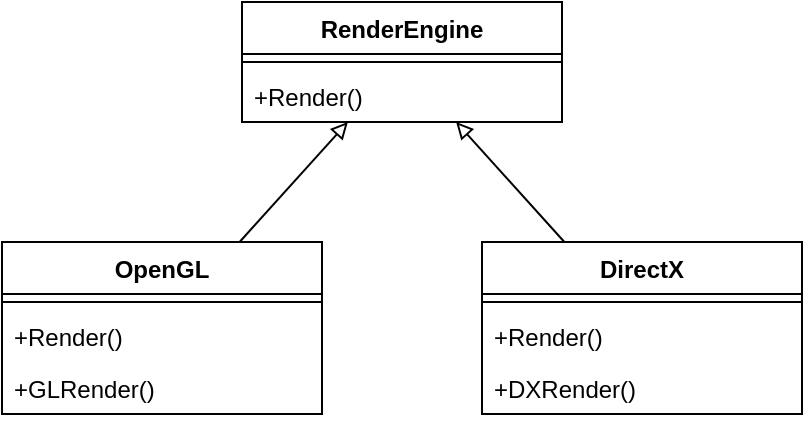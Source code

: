 <mxfile version="22.1.11" type="device">
  <diagram name="第 1 页" id="jyDhEwnbwvh30GMcPYmt">
    <mxGraphModel dx="1434" dy="844" grid="1" gridSize="10" guides="1" tooltips="1" connect="1" arrows="1" fold="1" page="1" pageScale="1" pageWidth="827" pageHeight="1169" math="0" shadow="0">
      <root>
        <mxCell id="0" />
        <mxCell id="1" parent="0" />
        <mxCell id="igzNjETl-hKrY4zLn9mL-1" value="RenderEngine" style="swimlane;fontStyle=1;align=center;verticalAlign=top;childLayout=stackLayout;horizontal=1;startSize=26;horizontalStack=0;resizeParent=1;resizeParentMax=0;resizeLast=0;collapsible=1;marginBottom=0;whiteSpace=wrap;html=1;" vertex="1" parent="1">
          <mxGeometry x="360" y="320" width="160" height="60" as="geometry" />
        </mxCell>
        <mxCell id="igzNjETl-hKrY4zLn9mL-3" value="" style="line;strokeWidth=1;fillColor=none;align=left;verticalAlign=middle;spacingTop=-1;spacingLeft=3;spacingRight=3;rotatable=0;labelPosition=right;points=[];portConstraint=eastwest;strokeColor=inherit;" vertex="1" parent="igzNjETl-hKrY4zLn9mL-1">
          <mxGeometry y="26" width="160" height="8" as="geometry" />
        </mxCell>
        <mxCell id="igzNjETl-hKrY4zLn9mL-4" value="+Render()" style="text;strokeColor=none;fillColor=none;align=left;verticalAlign=top;spacingLeft=4;spacingRight=4;overflow=hidden;rotatable=0;points=[[0,0.5],[1,0.5]];portConstraint=eastwest;whiteSpace=wrap;html=1;" vertex="1" parent="igzNjETl-hKrY4zLn9mL-1">
          <mxGeometry y="34" width="160" height="26" as="geometry" />
        </mxCell>
        <mxCell id="igzNjETl-hKrY4zLn9mL-17" style="edgeStyle=none;rounded=0;orthogonalLoop=1;jettySize=auto;html=1;endArrow=block;endFill=0;" edge="1" parent="1" source="igzNjETl-hKrY4zLn9mL-5" target="igzNjETl-hKrY4zLn9mL-1">
          <mxGeometry relative="1" as="geometry" />
        </mxCell>
        <mxCell id="igzNjETl-hKrY4zLn9mL-5" value="OpenGL" style="swimlane;fontStyle=1;align=center;verticalAlign=top;childLayout=stackLayout;horizontal=1;startSize=26;horizontalStack=0;resizeParent=1;resizeParentMax=0;resizeLast=0;collapsible=1;marginBottom=0;whiteSpace=wrap;html=1;" vertex="1" parent="1">
          <mxGeometry x="240" y="440" width="160" height="86" as="geometry" />
        </mxCell>
        <mxCell id="igzNjETl-hKrY4zLn9mL-6" value="" style="line;strokeWidth=1;fillColor=none;align=left;verticalAlign=middle;spacingTop=-1;spacingLeft=3;spacingRight=3;rotatable=0;labelPosition=right;points=[];portConstraint=eastwest;strokeColor=inherit;" vertex="1" parent="igzNjETl-hKrY4zLn9mL-5">
          <mxGeometry y="26" width="160" height="8" as="geometry" />
        </mxCell>
        <mxCell id="igzNjETl-hKrY4zLn9mL-7" value="+Render()" style="text;strokeColor=none;fillColor=none;align=left;verticalAlign=top;spacingLeft=4;spacingRight=4;overflow=hidden;rotatable=0;points=[[0,0.5],[1,0.5]];portConstraint=eastwest;whiteSpace=wrap;html=1;" vertex="1" parent="igzNjETl-hKrY4zLn9mL-5">
          <mxGeometry y="34" width="160" height="26" as="geometry" />
        </mxCell>
        <mxCell id="igzNjETl-hKrY4zLn9mL-15" value="+GLRender()" style="text;strokeColor=none;fillColor=none;align=left;verticalAlign=top;spacingLeft=4;spacingRight=4;overflow=hidden;rotatable=0;points=[[0,0.5],[1,0.5]];portConstraint=eastwest;whiteSpace=wrap;html=1;" vertex="1" parent="igzNjETl-hKrY4zLn9mL-5">
          <mxGeometry y="60" width="160" height="26" as="geometry" />
        </mxCell>
        <mxCell id="igzNjETl-hKrY4zLn9mL-18" style="edgeStyle=none;rounded=0;orthogonalLoop=1;jettySize=auto;html=1;endArrow=block;endFill=0;" edge="1" parent="1" source="igzNjETl-hKrY4zLn9mL-8" target="igzNjETl-hKrY4zLn9mL-1">
          <mxGeometry relative="1" as="geometry" />
        </mxCell>
        <mxCell id="igzNjETl-hKrY4zLn9mL-8" value="DirectX" style="swimlane;fontStyle=1;align=center;verticalAlign=top;childLayout=stackLayout;horizontal=1;startSize=26;horizontalStack=0;resizeParent=1;resizeParentMax=0;resizeLast=0;collapsible=1;marginBottom=0;whiteSpace=wrap;html=1;" vertex="1" parent="1">
          <mxGeometry x="480" y="440" width="160" height="86" as="geometry" />
        </mxCell>
        <mxCell id="igzNjETl-hKrY4zLn9mL-9" value="" style="line;strokeWidth=1;fillColor=none;align=left;verticalAlign=middle;spacingTop=-1;spacingLeft=3;spacingRight=3;rotatable=0;labelPosition=right;points=[];portConstraint=eastwest;strokeColor=inherit;" vertex="1" parent="igzNjETl-hKrY4zLn9mL-8">
          <mxGeometry y="26" width="160" height="8" as="geometry" />
        </mxCell>
        <mxCell id="igzNjETl-hKrY4zLn9mL-10" value="+Render()" style="text;strokeColor=none;fillColor=none;align=left;verticalAlign=top;spacingLeft=4;spacingRight=4;overflow=hidden;rotatable=0;points=[[0,0.5],[1,0.5]];portConstraint=eastwest;whiteSpace=wrap;html=1;" vertex="1" parent="igzNjETl-hKrY4zLn9mL-8">
          <mxGeometry y="34" width="160" height="26" as="geometry" />
        </mxCell>
        <mxCell id="igzNjETl-hKrY4zLn9mL-16" value="+DXRender()" style="text;strokeColor=none;fillColor=none;align=left;verticalAlign=top;spacingLeft=4;spacingRight=4;overflow=hidden;rotatable=0;points=[[0,0.5],[1,0.5]];portConstraint=eastwest;whiteSpace=wrap;html=1;" vertex="1" parent="igzNjETl-hKrY4zLn9mL-8">
          <mxGeometry y="60" width="160" height="26" as="geometry" />
        </mxCell>
      </root>
    </mxGraphModel>
  </diagram>
</mxfile>
